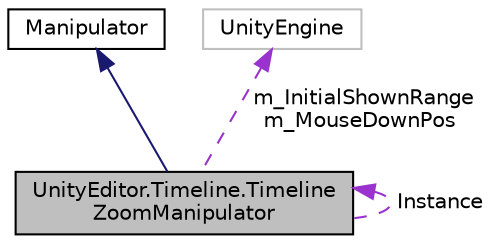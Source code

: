 digraph "UnityEditor.Timeline.TimelineZoomManipulator"
{
 // LATEX_PDF_SIZE
  edge [fontname="Helvetica",fontsize="10",labelfontname="Helvetica",labelfontsize="10"];
  node [fontname="Helvetica",fontsize="10",shape=record];
  Node1 [label="UnityEditor.Timeline.Timeline\lZoomManipulator",height=0.2,width=0.4,color="black", fillcolor="grey75", style="filled", fontcolor="black",tooltip=" "];
  Node2 -> Node1 [dir="back",color="midnightblue",fontsize="10",style="solid",fontname="Helvetica"];
  Node2 [label="Manipulator",height=0.2,width=0.4,color="black", fillcolor="white", style="filled",URL="$class_unity_editor_1_1_timeline_1_1_manipulator.html",tooltip=" "];
  Node3 -> Node1 [dir="back",color="darkorchid3",fontsize="10",style="dashed",label=" m_InitialShownRange\nm_MouseDownPos" ,fontname="Helvetica"];
  Node3 [label="UnityEngine",height=0.2,width=0.4,color="grey75", fillcolor="white", style="filled",tooltip=" "];
  Node1 -> Node1 [dir="back",color="darkorchid3",fontsize="10",style="dashed",label=" Instance" ,fontname="Helvetica"];
}
